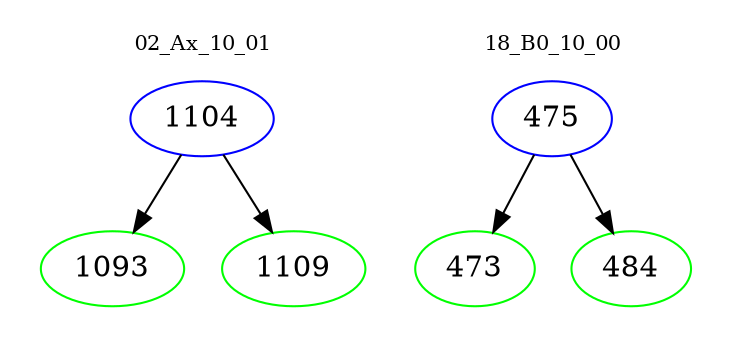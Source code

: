 digraph{
subgraph cluster_0 {
color = white
label = "02_Ax_10_01";
fontsize=10;
T0_1104 [label="1104", color="blue"]
T0_1104 -> T0_1093 [color="black"]
T0_1093 [label="1093", color="green"]
T0_1104 -> T0_1109 [color="black"]
T0_1109 [label="1109", color="green"]
}
subgraph cluster_1 {
color = white
label = "18_B0_10_00";
fontsize=10;
T1_475 [label="475", color="blue"]
T1_475 -> T1_473 [color="black"]
T1_473 [label="473", color="green"]
T1_475 -> T1_484 [color="black"]
T1_484 [label="484", color="green"]
}
}
